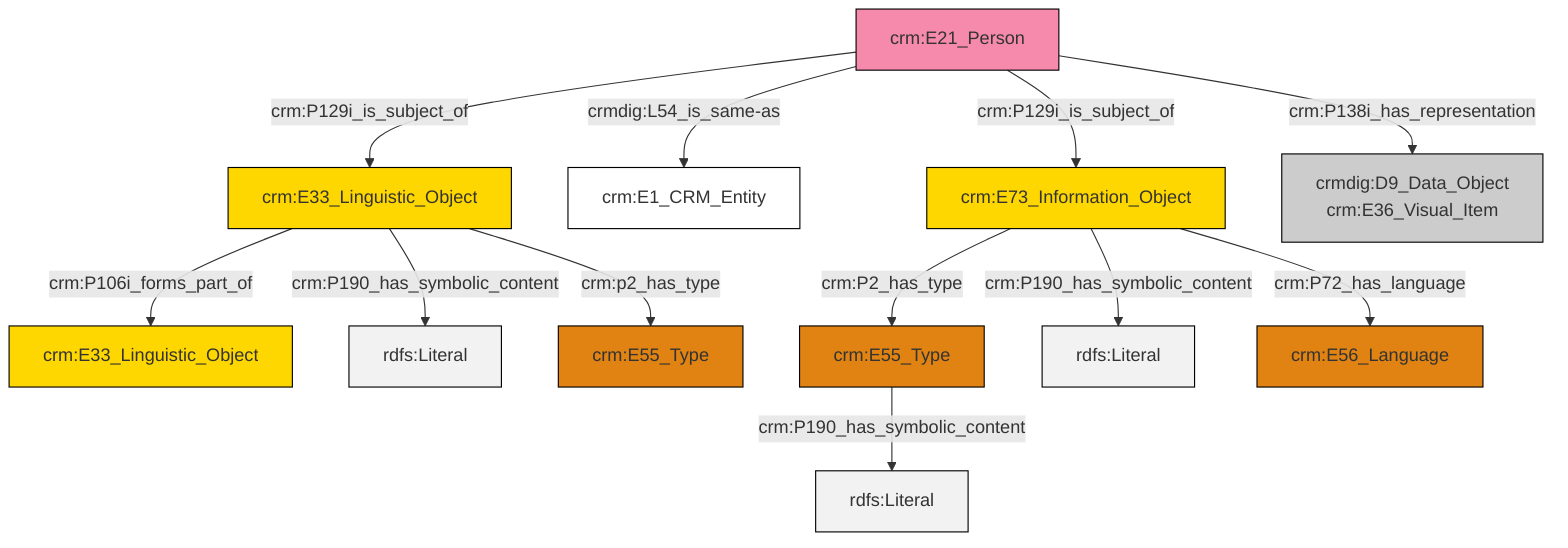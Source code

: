 graph TD
classDef Literal fill:#f2f2f2,stroke:#000000;
classDef CRM_Entity fill:#FFFFFF,stroke:#000000;
classDef Temporal_Entity fill:#00C9E6, stroke:#000000;
classDef Type fill:#E18312, stroke:#000000;
classDef Time-Span fill:#2C9C91, stroke:#000000;
classDef Appellation fill:#FFEB7F, stroke:#000000;
classDef Place fill:#008836, stroke:#000000;
classDef Persistent_Item fill:#B266B2, stroke:#000000;
classDef Conceptual_Object fill:#FFD700, stroke:#000000;
classDef Physical_Thing fill:#D2B48C, stroke:#000000;
classDef Actor fill:#f58aad, stroke:#000000;
classDef PC_Classes fill:#4ce600, stroke:#000000;
classDef Multi fill:#cccccc,stroke:#000000;

2["crm:E33_Linguistic_Object"]:::Conceptual_Object -->|crm:P190_has_symbolic_content| 3[rdfs:Literal]:::Literal
6["crm:E21_Person"]:::Actor -->|crmdig:L54_is_same-as| 7["crm:E1_CRM_Entity"]:::CRM_Entity
6["crm:E21_Person"]:::Actor -->|crm:P138i_has_representation| 12["crmdig:D9_Data_Object<br>crm:E36_Visual_Item"]:::Multi
6["crm:E21_Person"]:::Actor -->|crm:P129i_is_subject_of| 10["crm:E73_Information_Object"]:::Conceptual_Object
6["crm:E21_Person"]:::Actor -->|crm:P129i_is_subject_of| 2["crm:E33_Linguistic_Object"]:::Conceptual_Object
15["crm:E55_Type"]:::Type -->|crm:P190_has_symbolic_content| 16[rdfs:Literal]:::Literal
10["crm:E73_Information_Object"]:::Conceptual_Object -->|crm:P190_has_symbolic_content| 17[rdfs:Literal]:::Literal
2["crm:E33_Linguistic_Object"]:::Conceptual_Object -->|crm:p2_has_type| 4["crm:E55_Type"]:::Type
2["crm:E33_Linguistic_Object"]:::Conceptual_Object -->|crm:P106i_forms_part_of| 0["crm:E33_Linguistic_Object"]:::Conceptual_Object
10["crm:E73_Information_Object"]:::Conceptual_Object -->|crm:P2_has_type| 15["crm:E55_Type"]:::Type
10["crm:E73_Information_Object"]:::Conceptual_Object -->|crm:P72_has_language| 21["crm:E56_Language"]:::Type